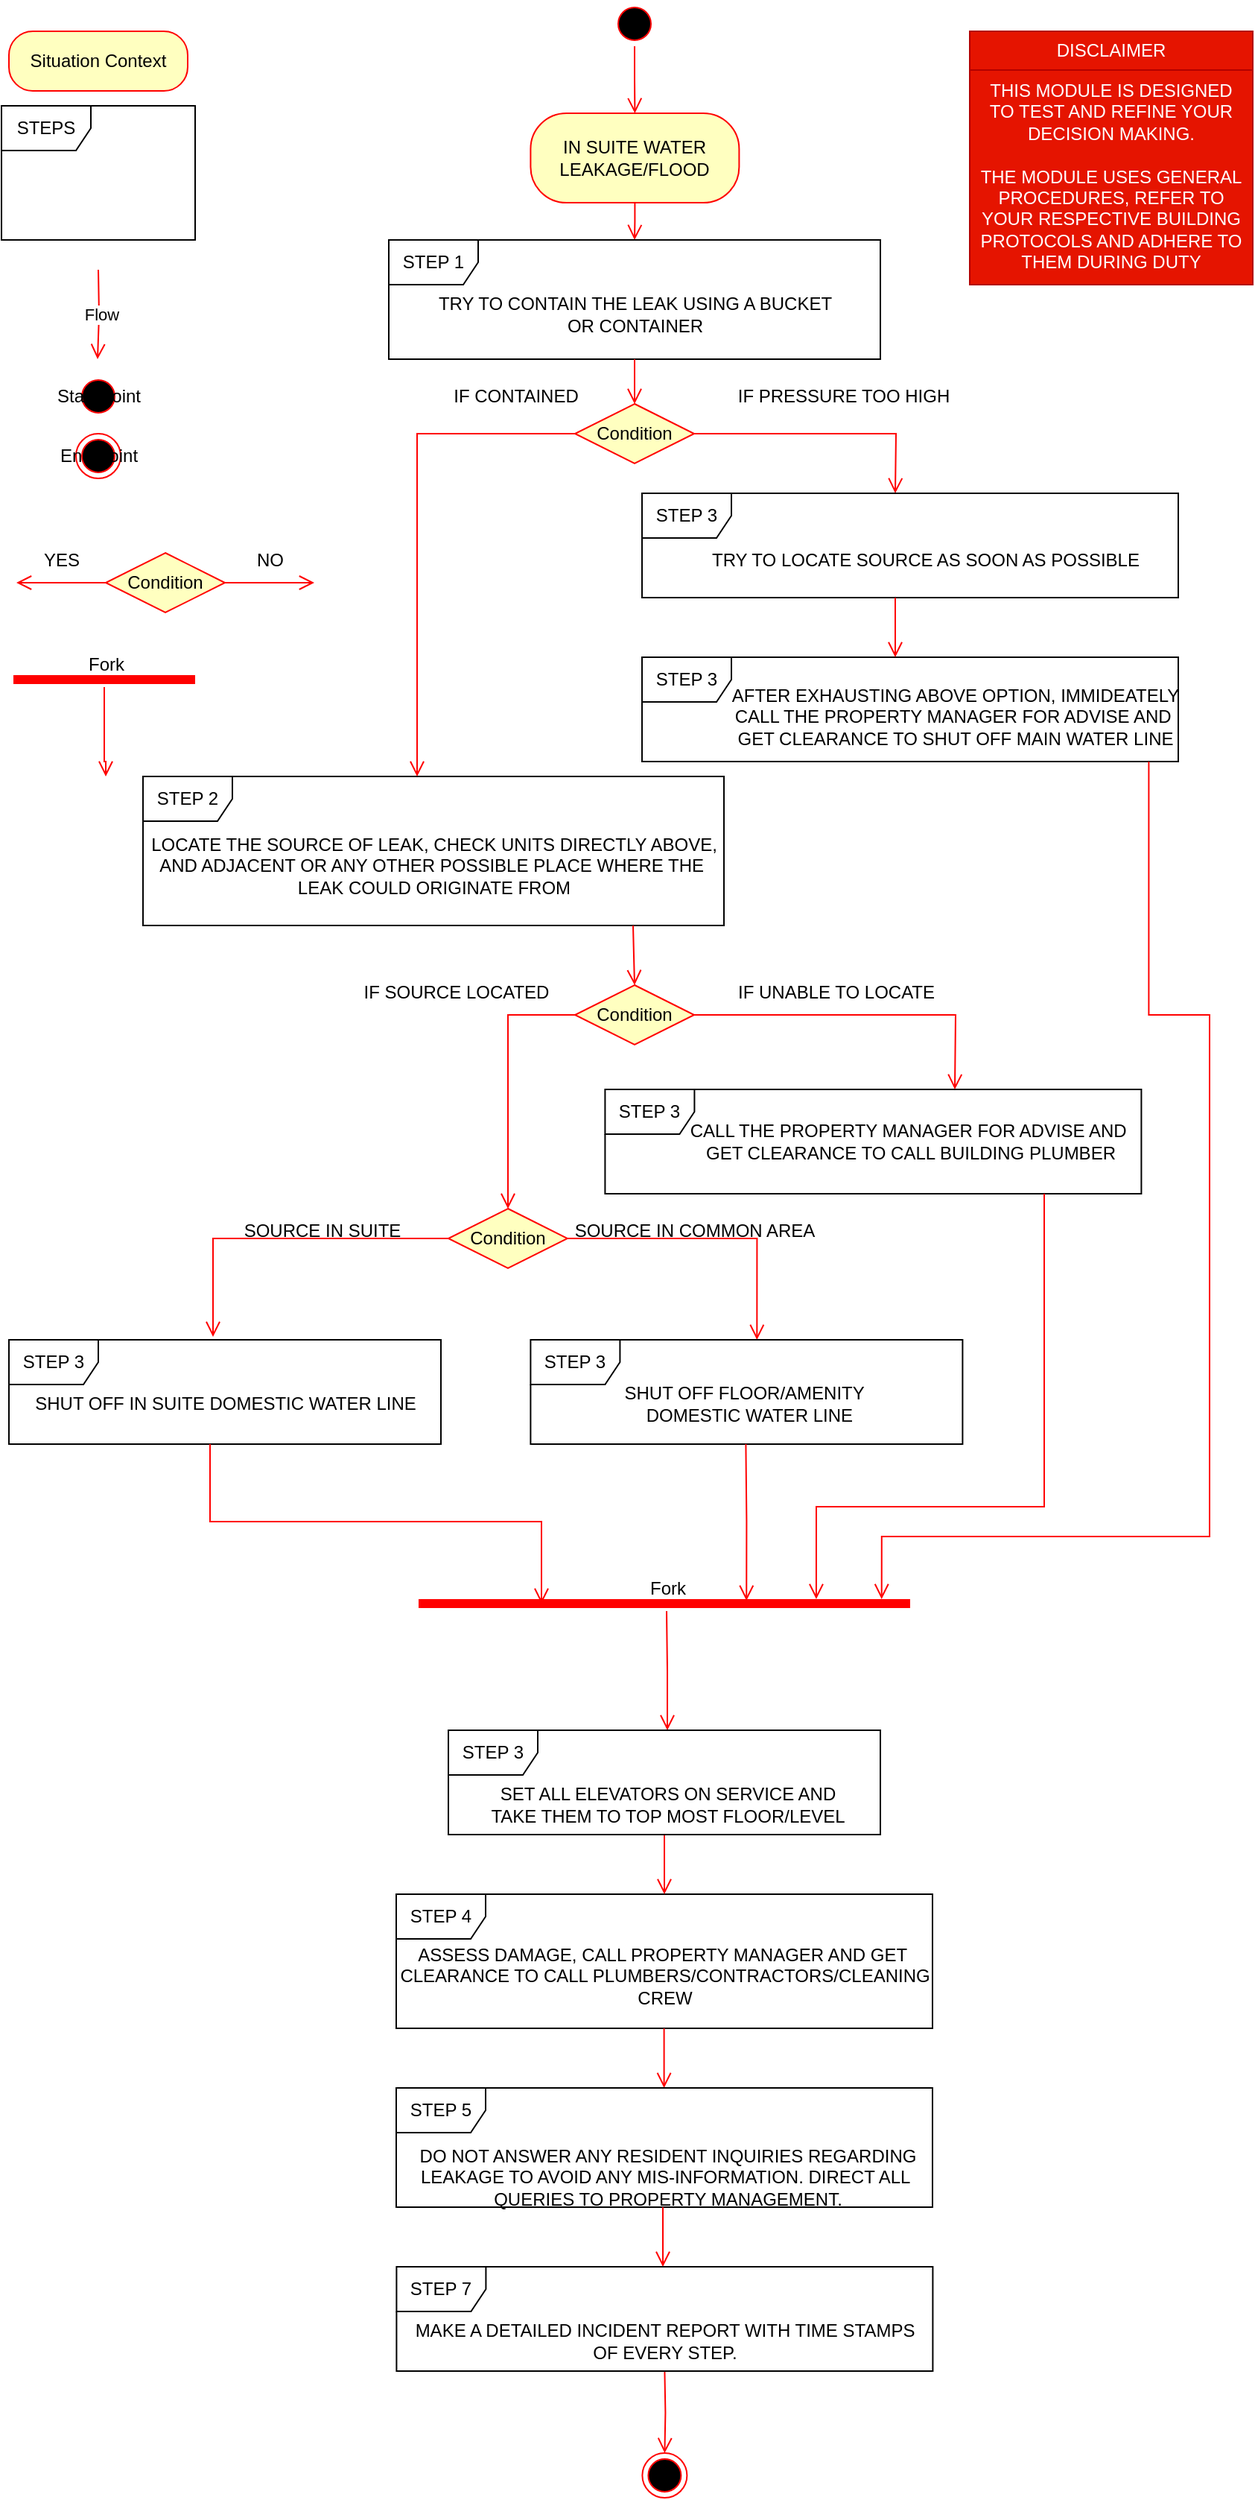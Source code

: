 <mxfile version="21.6.8" type="github">
  <diagram name="Page-1" id="MntnvInfqDqJPAGgzWce">
    <mxGraphModel dx="1434" dy="750" grid="1" gridSize="10" guides="1" tooltips="1" connect="1" arrows="1" fold="1" page="1" pageScale="1" pageWidth="850" pageHeight="1100" math="0" shadow="0">
      <root>
        <mxCell id="0" />
        <mxCell id="1" parent="0" />
        <mxCell id="Hb2y50PpNC_Va4AJWBu2-1" value="" style="ellipse;html=1;shape=startState;fillColor=#000000;strokeColor=#ff0000;" vertex="1" parent="1">
          <mxGeometry x="410" width="30" height="30" as="geometry" />
        </mxCell>
        <mxCell id="Hb2y50PpNC_Va4AJWBu2-2" value="" style="edgeStyle=orthogonalEdgeStyle;html=1;verticalAlign=bottom;endArrow=open;endSize=8;strokeColor=#ff0000;rounded=0;entryX=0.5;entryY=0;entryDx=0;entryDy=0;" edge="1" parent="1" source="Hb2y50PpNC_Va4AJWBu2-1" target="Hb2y50PpNC_Va4AJWBu2-3">
          <mxGeometry relative="1" as="geometry">
            <mxPoint x="425" y="80" as="targetPoint" />
          </mxGeometry>
        </mxCell>
        <mxCell id="Hb2y50PpNC_Va4AJWBu2-3" value="IN SUITE WATER LEAKAGE/FLOOD" style="rounded=1;whiteSpace=wrap;html=1;arcSize=40;fontColor=#000000;fillColor=#ffffc0;strokeColor=#ff0000;" vertex="1" parent="1">
          <mxGeometry x="355.2" y="75" width="140" height="60" as="geometry" />
        </mxCell>
        <mxCell id="Hb2y50PpNC_Va4AJWBu2-4" value="" style="edgeStyle=orthogonalEdgeStyle;html=1;verticalAlign=bottom;endArrow=open;endSize=8;strokeColor=#ff0000;rounded=0;" edge="1" parent="1" source="Hb2y50PpNC_Va4AJWBu2-3">
          <mxGeometry relative="1" as="geometry">
            <mxPoint x="425" y="160" as="targetPoint" />
          </mxGeometry>
        </mxCell>
        <mxCell id="Hb2y50PpNC_Va4AJWBu2-5" value="Situation Context" style="rounded=1;whiteSpace=wrap;html=1;arcSize=40;fontColor=#000000;fillColor=#ffffc0;strokeColor=#ff0000;" vertex="1" parent="1">
          <mxGeometry x="5" y="20" width="120" height="40" as="geometry" />
        </mxCell>
        <mxCell id="Hb2y50PpNC_Va4AJWBu2-6" value="" style="edgeStyle=orthogonalEdgeStyle;html=1;verticalAlign=bottom;endArrow=open;endSize=8;strokeColor=#ff0000;rounded=0;" edge="1" parent="1">
          <mxGeometry relative="1" as="geometry">
            <mxPoint x="64.5" y="240" as="targetPoint" />
            <mxPoint x="65" y="180" as="sourcePoint" />
          </mxGeometry>
        </mxCell>
        <mxCell id="Hb2y50PpNC_Va4AJWBu2-7" value="Flow" style="edgeLabel;html=1;align=center;verticalAlign=middle;resizable=0;points=[];" vertex="1" connectable="0" parent="Hb2y50PpNC_Va4AJWBu2-6">
          <mxGeometry x="-0.333" y="3" relative="1" as="geometry">
            <mxPoint x="-2" y="10" as="offset" />
          </mxGeometry>
        </mxCell>
        <mxCell id="Hb2y50PpNC_Va4AJWBu2-8" value="Start Point" style="ellipse;html=1;shape=startState;fillColor=#000000;strokeColor=#ff0000;" vertex="1" parent="1">
          <mxGeometry x="50" y="250" width="30" height="30" as="geometry" />
        </mxCell>
        <mxCell id="Hb2y50PpNC_Va4AJWBu2-9" value="End Point" style="ellipse;html=1;shape=endState;fillColor=#000000;strokeColor=#ff0000;" vertex="1" parent="1">
          <mxGeometry x="50" y="290" width="30" height="30" as="geometry" />
        </mxCell>
        <mxCell id="Hb2y50PpNC_Va4AJWBu2-10" value="STEPS" style="shape=umlFrame;whiteSpace=wrap;html=1;pointerEvents=0;" vertex="1" parent="1">
          <mxGeometry y="70" width="130" height="90" as="geometry" />
        </mxCell>
        <mxCell id="Hb2y50PpNC_Va4AJWBu2-11" value="STEP 1" style="shape=umlFrame;whiteSpace=wrap;html=1;pointerEvents=0;" vertex="1" parent="1">
          <mxGeometry x="260" y="160" width="330" height="80" as="geometry" />
        </mxCell>
        <mxCell id="Hb2y50PpNC_Va4AJWBu2-12" value="TRY TO CONTAIN THE LEAK USING A BUCKET &lt;br&gt;OR CONTAINER" style="text;html=1;align=center;verticalAlign=middle;resizable=0;points=[];autosize=1;strokeColor=none;fillColor=none;" vertex="1" parent="1">
          <mxGeometry x="280" y="190" width="290" height="40" as="geometry" />
        </mxCell>
        <mxCell id="Hb2y50PpNC_Va4AJWBu2-13" value="STEP 2" style="shape=umlFrame;whiteSpace=wrap;html=1;pointerEvents=0;" vertex="1" parent="1">
          <mxGeometry x="95" y="520" width="390" height="100" as="geometry" />
        </mxCell>
        <mxCell id="Hb2y50PpNC_Va4AJWBu2-14" value="LOCATE THE SOURCE OF LEAK, CHECK UNITS DIRECTLY ABOVE,&lt;br&gt;AND ADJACENT OR ANY OTHER POSSIBLE PLACE WHERE THE&amp;nbsp;&lt;br&gt;LEAK COULD ORIGINATE FROM" style="text;html=1;align=center;verticalAlign=middle;resizable=0;points=[];autosize=1;strokeColor=none;fillColor=none;" vertex="1" parent="1">
          <mxGeometry x="90.2" y="550" width="400" height="60" as="geometry" />
        </mxCell>
        <mxCell id="Hb2y50PpNC_Va4AJWBu2-15" value="" style="edgeStyle=orthogonalEdgeStyle;html=1;verticalAlign=bottom;endArrow=open;endSize=8;strokeColor=#ff0000;rounded=0;" edge="1" parent="1">
          <mxGeometry relative="1" as="geometry">
            <mxPoint x="425" y="270" as="targetPoint" />
            <mxPoint x="425" y="240" as="sourcePoint" />
          </mxGeometry>
        </mxCell>
        <mxCell id="Hb2y50PpNC_Va4AJWBu2-16" value="STEP 3" style="shape=umlFrame;whiteSpace=wrap;html=1;pointerEvents=0;" vertex="1" parent="1">
          <mxGeometry x="405.2" y="730" width="360" height="70" as="geometry" />
        </mxCell>
        <mxCell id="Hb2y50PpNC_Va4AJWBu2-17" value="CALL THE PROPERTY MANAGER FOR ADVISE AND&amp;nbsp;&lt;br&gt;GET CLEARANCE TO CALL BUILDING PLUMBER" style="text;html=1;align=center;verticalAlign=middle;resizable=0;points=[];autosize=1;strokeColor=none;fillColor=none;" vertex="1" parent="1">
          <mxGeometry x="450.2" y="745" width="320" height="40" as="geometry" />
        </mxCell>
        <mxCell id="Hb2y50PpNC_Va4AJWBu2-18" value="" style="edgeStyle=orthogonalEdgeStyle;html=1;verticalAlign=bottom;endArrow=open;endSize=8;strokeColor=#ff0000;rounded=0;entryX=0.5;entryY=0;entryDx=0;entryDy=0;" edge="1" parent="1" target="Hb2y50PpNC_Va4AJWBu2-43">
          <mxGeometry relative="1" as="geometry">
            <mxPoint x="424" y="660" as="targetPoint" />
            <mxPoint x="424" y="620" as="sourcePoint" />
          </mxGeometry>
        </mxCell>
        <mxCell id="Hb2y50PpNC_Va4AJWBu2-19" value="STEP 4" style="shape=umlFrame;whiteSpace=wrap;html=1;pointerEvents=0;" vertex="1" parent="1">
          <mxGeometry x="265" y="1270" width="360" height="90" as="geometry" />
        </mxCell>
        <mxCell id="Hb2y50PpNC_Va4AJWBu2-20" value="ASSESS DAMAGE, CALL PROPERTY MANAGER AND GET&amp;nbsp;&lt;br&gt;CLEARANCE TO CALL PLUMBERS/CONTRACTORS/CLEANING&lt;br&gt;CREW" style="text;html=1;align=center;verticalAlign=middle;resizable=0;points=[];autosize=1;strokeColor=none;fillColor=none;" vertex="1" parent="1">
          <mxGeometry x="255.2" y="1295" width="380" height="60" as="geometry" />
        </mxCell>
        <mxCell id="Hb2y50PpNC_Va4AJWBu2-21" value="" style="edgeStyle=orthogonalEdgeStyle;html=1;verticalAlign=bottom;endArrow=open;endSize=8;strokeColor=#ff0000;rounded=0;" edge="1" parent="1">
          <mxGeometry relative="1" as="geometry">
            <mxPoint x="444.8" y="1400" as="targetPoint" />
            <mxPoint x="444.8" y="1360" as="sourcePoint" />
          </mxGeometry>
        </mxCell>
        <mxCell id="Hb2y50PpNC_Va4AJWBu2-22" value="DISCLAIMER" style="swimlane;fontStyle=0;childLayout=stackLayout;horizontal=1;startSize=26;fillColor=#e51400;horizontalStack=0;resizeParent=1;resizeParentMax=0;resizeLast=0;collapsible=1;marginBottom=0;whiteSpace=wrap;html=1;fontColor=#ffffff;strokeColor=#B20000;" vertex="1" parent="1">
          <mxGeometry x="650" y="20" width="190" height="170" as="geometry" />
        </mxCell>
        <mxCell id="Hb2y50PpNC_Va4AJWBu2-23" value="THIS MODULE IS DESIGNED TO TEST AND REFINE YOUR DECISION MAKING. &lt;br&gt;&lt;br&gt;THE MODULE USES GENERAL PROCEDURES, REFER TO YOUR RESPECTIVE BUILDING PROTOCOLS AND ADHERE TO THEM DURING DUTY" style="text;strokeColor=#B20000;fillColor=#e51400;align=center;verticalAlign=top;spacingLeft=4;spacingRight=4;overflow=hidden;rotatable=0;points=[[0,0.5],[1,0.5]];portConstraint=eastwest;whiteSpace=wrap;html=1;fontColor=#ffffff;" vertex="1" parent="Hb2y50PpNC_Va4AJWBu2-22">
          <mxGeometry y="26" width="190" height="144" as="geometry" />
        </mxCell>
        <mxCell id="Hb2y50PpNC_Va4AJWBu2-24" value="" style="edgeStyle=orthogonalEdgeStyle;html=1;verticalAlign=bottom;endArrow=open;endSize=8;strokeColor=#ff0000;rounded=0;" edge="1" parent="1">
          <mxGeometry relative="1" as="geometry">
            <mxPoint x="445" y="1270" as="targetPoint" />
            <mxPoint x="445" y="1230" as="sourcePoint" />
          </mxGeometry>
        </mxCell>
        <mxCell id="Hb2y50PpNC_Va4AJWBu2-25" value="" style="shape=line;html=1;strokeWidth=6;strokeColor=#ff0000;" vertex="1" parent="1">
          <mxGeometry x="8" y="450" width="122" height="10" as="geometry" />
        </mxCell>
        <mxCell id="Hb2y50PpNC_Va4AJWBu2-26" value="" style="edgeStyle=orthogonalEdgeStyle;html=1;verticalAlign=bottom;endArrow=open;endSize=8;strokeColor=#ff0000;rounded=0;" edge="1" parent="1" source="Hb2y50PpNC_Va4AJWBu2-25">
          <mxGeometry relative="1" as="geometry">
            <mxPoint x="70" y="520" as="targetPoint" />
            <Array as="points">
              <mxPoint x="69" y="510" />
              <mxPoint x="70" y="510" />
            </Array>
          </mxGeometry>
        </mxCell>
        <mxCell id="Hb2y50PpNC_Va4AJWBu2-27" value="Fork" style="text;html=1;align=center;verticalAlign=middle;resizable=0;points=[];autosize=1;strokeColor=none;fillColor=none;" vertex="1" parent="1">
          <mxGeometry x="45" y="430" width="50" height="30" as="geometry" />
        </mxCell>
        <mxCell id="Hb2y50PpNC_Va4AJWBu2-28" value="DO NOT ANSWER ANY RESIDENT INQUIRIES REGARDING&lt;br&gt;LEAKAGE TO AVOID ANY MIS-INFORMATION. DIRECT ALL&amp;nbsp;&lt;br&gt;QUERIES TO PROPERTY MANAGEMENT." style="text;html=1;align=center;verticalAlign=middle;resizable=0;points=[];autosize=1;strokeColor=none;fillColor=none;" vertex="1" parent="1">
          <mxGeometry x="267" y="1430" width="360" height="60" as="geometry" />
        </mxCell>
        <mxCell id="Hb2y50PpNC_Va4AJWBu2-29" value="STEP 5" style="shape=umlFrame;whiteSpace=wrap;html=1;pointerEvents=0;" vertex="1" parent="1">
          <mxGeometry x="265" y="1400" width="360" height="80" as="geometry" />
        </mxCell>
        <mxCell id="Hb2y50PpNC_Va4AJWBu2-32" value="" style="edgeStyle=orthogonalEdgeStyle;html=1;verticalAlign=bottom;endArrow=open;endSize=8;strokeColor=#ff0000;rounded=0;" edge="1" parent="1">
          <mxGeometry relative="1" as="geometry">
            <mxPoint x="444" y="1520" as="targetPoint" />
            <mxPoint x="444" y="1480" as="sourcePoint" />
          </mxGeometry>
        </mxCell>
        <mxCell id="Hb2y50PpNC_Va4AJWBu2-34" value="" style="edgeStyle=orthogonalEdgeStyle;html=1;verticalAlign=bottom;endArrow=open;endSize=8;strokeColor=#ff0000;rounded=0;" edge="1" parent="1" target="Hb2y50PpNC_Va4AJWBu2-35">
          <mxGeometry relative="1" as="geometry">
            <mxPoint x="445.2" y="1660" as="targetPoint" />
            <mxPoint x="445.2" y="1590" as="sourcePoint" />
          </mxGeometry>
        </mxCell>
        <mxCell id="Hb2y50PpNC_Va4AJWBu2-35" value="" style="ellipse;html=1;shape=endState;fillColor=#000000;strokeColor=#ff0000;" vertex="1" parent="1">
          <mxGeometry x="430.2" y="1645" width="30" height="30" as="geometry" />
        </mxCell>
        <mxCell id="Hb2y50PpNC_Va4AJWBu2-36" value="MAKE A DETAILED INCIDENT REPORT WITH TIME STAMPS &lt;br&gt;OF EVERY STEP." style="text;html=1;align=center;verticalAlign=middle;resizable=0;points=[];autosize=1;strokeColor=none;fillColor=none;" vertex="1" parent="1">
          <mxGeometry x="265.2" y="1550" width="360" height="40" as="geometry" />
        </mxCell>
        <mxCell id="Hb2y50PpNC_Va4AJWBu2-37" value="STEP 7" style="shape=umlFrame;whiteSpace=wrap;html=1;pointerEvents=0;" vertex="1" parent="1">
          <mxGeometry x="265.2" y="1520" width="360" height="70" as="geometry" />
        </mxCell>
        <mxCell id="Hb2y50PpNC_Va4AJWBu2-38" value="Condition" style="rhombus;whiteSpace=wrap;html=1;fontColor=#000000;fillColor=#ffffc0;strokeColor=#ff0000;" vertex="1" parent="1">
          <mxGeometry x="70" y="370" width="80" height="40" as="geometry" />
        </mxCell>
        <mxCell id="Hb2y50PpNC_Va4AJWBu2-39" value="" style="edgeStyle=orthogonalEdgeStyle;html=1;align=left;verticalAlign=bottom;endArrow=open;endSize=8;strokeColor=#ff0000;rounded=0;" edge="1" parent="1" source="Hb2y50PpNC_Va4AJWBu2-38">
          <mxGeometry x="-0.255" y="10" relative="1" as="geometry">
            <mxPoint x="210" y="390" as="targetPoint" />
            <mxPoint as="offset" />
          </mxGeometry>
        </mxCell>
        <mxCell id="Hb2y50PpNC_Va4AJWBu2-40" value="" style="edgeStyle=orthogonalEdgeStyle;html=1;align=left;verticalAlign=top;endArrow=open;endSize=8;strokeColor=#ff0000;rounded=0;" edge="1" parent="1">
          <mxGeometry x="0.2" y="60" relative="1" as="geometry">
            <mxPoint x="10" y="390" as="targetPoint" />
            <mxPoint x="70" y="390" as="sourcePoint" />
            <Array as="points">
              <mxPoint x="70" y="390" />
              <mxPoint x="70" y="390" />
            </Array>
            <mxPoint as="offset" />
          </mxGeometry>
        </mxCell>
        <mxCell id="Hb2y50PpNC_Va4AJWBu2-41" value="YES" style="text;html=1;align=center;verticalAlign=middle;resizable=0;points=[];autosize=1;strokeColor=none;fillColor=none;" vertex="1" parent="1">
          <mxGeometry x="15" y="360" width="50" height="30" as="geometry" />
        </mxCell>
        <mxCell id="Hb2y50PpNC_Va4AJWBu2-42" value="NO" style="text;html=1;align=center;verticalAlign=middle;resizable=0;points=[];autosize=1;strokeColor=none;fillColor=none;" vertex="1" parent="1">
          <mxGeometry x="160" y="360" width="40" height="30" as="geometry" />
        </mxCell>
        <mxCell id="Hb2y50PpNC_Va4AJWBu2-43" value="Condition" style="rhombus;whiteSpace=wrap;html=1;fontColor=#000000;fillColor=#ffffc0;strokeColor=#ff0000;" vertex="1" parent="1">
          <mxGeometry x="385" y="660" width="80" height="40" as="geometry" />
        </mxCell>
        <mxCell id="Hb2y50PpNC_Va4AJWBu2-44" value="" style="edgeStyle=orthogonalEdgeStyle;html=1;align=left;verticalAlign=bottom;endArrow=open;endSize=8;strokeColor=#ff0000;rounded=0;" edge="1" parent="1" source="Hb2y50PpNC_Va4AJWBu2-43">
          <mxGeometry x="-0.255" y="10" relative="1" as="geometry">
            <mxPoint x="640" y="730" as="targetPoint" />
            <mxPoint as="offset" />
          </mxGeometry>
        </mxCell>
        <mxCell id="Hb2y50PpNC_Va4AJWBu2-45" value="" style="edgeStyle=orthogonalEdgeStyle;html=1;align=left;verticalAlign=top;endArrow=open;endSize=8;strokeColor=#ff0000;rounded=0;entryX=0.5;entryY=0;entryDx=0;entryDy=0;" edge="1" parent="1" target="Hb2y50PpNC_Va4AJWBu2-50">
          <mxGeometry x="0.2" y="60" relative="1" as="geometry">
            <mxPoint x="240" y="810" as="targetPoint" />
            <mxPoint x="385" y="680" as="sourcePoint" />
            <Array as="points">
              <mxPoint x="340" y="680" />
            </Array>
            <mxPoint as="offset" />
          </mxGeometry>
        </mxCell>
        <mxCell id="Hb2y50PpNC_Va4AJWBu2-46" value="IF SOURCE LOCATED" style="text;html=1;align=center;verticalAlign=middle;resizable=0;points=[];autosize=1;strokeColor=none;fillColor=none;" vertex="1" parent="1">
          <mxGeometry x="230" y="650" width="150" height="30" as="geometry" />
        </mxCell>
        <mxCell id="Hb2y50PpNC_Va4AJWBu2-47" value="IF UNABLE TO LOCATE" style="text;html=1;align=center;verticalAlign=middle;resizable=0;points=[];autosize=1;strokeColor=none;fillColor=none;" vertex="1" parent="1">
          <mxGeometry x="480" y="650" width="160" height="30" as="geometry" />
        </mxCell>
        <mxCell id="Hb2y50PpNC_Va4AJWBu2-48" value="STEP 3" style="shape=umlFrame;whiteSpace=wrap;html=1;pointerEvents=0;" vertex="1" parent="1">
          <mxGeometry x="5" y="898" width="290" height="70" as="geometry" />
        </mxCell>
        <mxCell id="Hb2y50PpNC_Va4AJWBu2-50" value="Condition" style="rhombus;whiteSpace=wrap;html=1;fontColor=#000000;fillColor=#ffffc0;strokeColor=#ff0000;" vertex="1" parent="1">
          <mxGeometry x="300" y="810" width="80" height="40" as="geometry" />
        </mxCell>
        <mxCell id="Hb2y50PpNC_Va4AJWBu2-51" value="" style="edgeStyle=orthogonalEdgeStyle;html=1;align=left;verticalAlign=bottom;endArrow=open;endSize=8;strokeColor=#ff0000;rounded=0;entryX=0.524;entryY=0;entryDx=0;entryDy=0;entryPerimeter=0;" edge="1" parent="1" source="Hb2y50PpNC_Va4AJWBu2-50" target="Hb2y50PpNC_Va4AJWBu2-56">
          <mxGeometry x="-0.255" y="10" relative="1" as="geometry">
            <mxPoint x="460" y="890" as="targetPoint" />
            <mxPoint as="offset" />
            <Array as="points">
              <mxPoint x="507" y="830" />
            </Array>
          </mxGeometry>
        </mxCell>
        <mxCell id="Hb2y50PpNC_Va4AJWBu2-52" value="" style="edgeStyle=orthogonalEdgeStyle;html=1;align=left;verticalAlign=top;endArrow=open;endSize=8;strokeColor=#ff0000;rounded=0;exitX=0;exitY=0.5;exitDx=0;exitDy=0;" edge="1" parent="1" source="Hb2y50PpNC_Va4AJWBu2-50">
          <mxGeometry x="0.2" y="60" relative="1" as="geometry">
            <mxPoint x="142" y="896" as="targetPoint" />
            <mxPoint x="200" y="830" as="sourcePoint" />
            <Array as="points">
              <mxPoint x="142" y="830" />
            </Array>
            <mxPoint as="offset" />
          </mxGeometry>
        </mxCell>
        <mxCell id="Hb2y50PpNC_Va4AJWBu2-53" value="SOURCE IN SUITE" style="text;html=1;align=center;verticalAlign=middle;resizable=0;points=[];autosize=1;strokeColor=none;fillColor=none;" vertex="1" parent="1">
          <mxGeometry x="150" y="810" width="130" height="30" as="geometry" />
        </mxCell>
        <mxCell id="Hb2y50PpNC_Va4AJWBu2-54" value="&amp;nbsp; &amp;nbsp;SOURCE IN COMMON AREA" style="text;html=1;align=center;verticalAlign=middle;resizable=0;points=[];autosize=1;strokeColor=none;fillColor=none;" vertex="1" parent="1">
          <mxGeometry x="365.2" y="810" width="190" height="30" as="geometry" />
        </mxCell>
        <mxCell id="Hb2y50PpNC_Va4AJWBu2-55" value="SHUT OFF IN SUITE DOMESTIC WATER LINE" style="text;html=1;align=center;verticalAlign=middle;resizable=0;points=[];autosize=1;strokeColor=none;fillColor=none;" vertex="1" parent="1">
          <mxGeometry x="10" y="926" width="280" height="30" as="geometry" />
        </mxCell>
        <mxCell id="Hb2y50PpNC_Va4AJWBu2-56" value="STEP 3" style="shape=umlFrame;whiteSpace=wrap;html=1;pointerEvents=0;" vertex="1" parent="1">
          <mxGeometry x="355.2" y="898" width="290" height="70" as="geometry" />
        </mxCell>
        <mxCell id="Hb2y50PpNC_Va4AJWBu2-57" value="SHUT OFF FLOOR/AMENITY&amp;nbsp;&lt;br&gt;&amp;nbsp;DOMESTIC WATER LINE" style="text;html=1;align=center;verticalAlign=middle;resizable=0;points=[];autosize=1;strokeColor=none;fillColor=none;" vertex="1" parent="1">
          <mxGeometry x="405.2" y="921" width="190" height="40" as="geometry" />
        </mxCell>
        <mxCell id="Hb2y50PpNC_Va4AJWBu2-60" value="Condition" style="rhombus;whiteSpace=wrap;html=1;fontColor=#000000;fillColor=#ffffc0;strokeColor=#ff0000;" vertex="1" parent="1">
          <mxGeometry x="385" y="270" width="80" height="40" as="geometry" />
        </mxCell>
        <mxCell id="Hb2y50PpNC_Va4AJWBu2-61" value="" style="edgeStyle=orthogonalEdgeStyle;html=1;align=left;verticalAlign=bottom;endArrow=open;endSize=8;strokeColor=#ff0000;rounded=0;" edge="1" parent="1" source="Hb2y50PpNC_Va4AJWBu2-60">
          <mxGeometry x="-0.255" y="10" relative="1" as="geometry">
            <mxPoint x="600" y="330" as="targetPoint" />
            <mxPoint as="offset" />
          </mxGeometry>
        </mxCell>
        <mxCell id="Hb2y50PpNC_Va4AJWBu2-62" value="" style="edgeStyle=orthogonalEdgeStyle;html=1;align=left;verticalAlign=top;endArrow=open;endSize=8;strokeColor=#ff0000;rounded=0;" edge="1" parent="1" target="Hb2y50PpNC_Va4AJWBu2-13">
          <mxGeometry x="0.2" y="60" relative="1" as="geometry">
            <mxPoint x="280" y="480" as="targetPoint" />
            <mxPoint x="385" y="290" as="sourcePoint" />
            <Array as="points">
              <mxPoint x="279" y="290" />
            </Array>
            <mxPoint as="offset" />
          </mxGeometry>
        </mxCell>
        <mxCell id="Hb2y50PpNC_Va4AJWBu2-63" value="IF CONTAINED" style="text;html=1;align=center;verticalAlign=middle;resizable=0;points=[];autosize=1;strokeColor=none;fillColor=none;" vertex="1" parent="1">
          <mxGeometry x="290" y="250" width="110" height="30" as="geometry" />
        </mxCell>
        <mxCell id="Hb2y50PpNC_Va4AJWBu2-64" value="IF PRESSURE TOO HIGH" style="text;html=1;align=center;verticalAlign=middle;resizable=0;points=[];autosize=1;strokeColor=none;fillColor=none;" vertex="1" parent="1">
          <mxGeometry x="480" y="250" width="170" height="30" as="geometry" />
        </mxCell>
        <mxCell id="Hb2y50PpNC_Va4AJWBu2-65" value="STEP 3" style="shape=umlFrame;whiteSpace=wrap;html=1;pointerEvents=0;" vertex="1" parent="1">
          <mxGeometry x="430" y="330" width="360" height="70" as="geometry" />
        </mxCell>
        <mxCell id="Hb2y50PpNC_Va4AJWBu2-66" value="TRY TO LOCATE SOURCE AS SOON AS POSSIBLE" style="text;html=1;align=center;verticalAlign=middle;resizable=0;points=[];autosize=1;strokeColor=none;fillColor=none;" vertex="1" parent="1">
          <mxGeometry x="465" y="360" width="310" height="30" as="geometry" />
        </mxCell>
        <mxCell id="Hb2y50PpNC_Va4AJWBu2-69" value="STEP 3" style="shape=umlFrame;whiteSpace=wrap;html=1;pointerEvents=0;" vertex="1" parent="1">
          <mxGeometry x="430" y="440" width="360" height="70" as="geometry" />
        </mxCell>
        <mxCell id="Hb2y50PpNC_Va4AJWBu2-70" value="AFTER EXHAUSTING ABOVE OPTION, IMMIDEATELY&lt;br&gt;CALL THE PROPERTY MANAGER FOR ADVISE AND&amp;nbsp;&lt;br&gt;GET CLEARANCE TO SHUT OFF MAIN WATER&amp;nbsp;LINE" style="text;html=1;align=center;verticalAlign=middle;resizable=0;points=[];autosize=1;strokeColor=none;fillColor=none;" vertex="1" parent="1">
          <mxGeometry x="480" y="450" width="320" height="60" as="geometry" />
        </mxCell>
        <mxCell id="Hb2y50PpNC_Va4AJWBu2-72" value="" style="edgeStyle=orthogonalEdgeStyle;html=1;verticalAlign=bottom;endArrow=open;endSize=8;strokeColor=#ff0000;rounded=0;" edge="1" parent="1">
          <mxGeometry relative="1" as="geometry">
            <mxPoint x="600" y="440" as="targetPoint" />
            <mxPoint x="600" y="400" as="sourcePoint" />
          </mxGeometry>
        </mxCell>
        <mxCell id="Hb2y50PpNC_Va4AJWBu2-76" value="" style="shape=line;html=1;strokeWidth=6;strokeColor=#ff0000;" vertex="1" parent="1">
          <mxGeometry x="280" y="1070" width="330" height="10" as="geometry" />
        </mxCell>
        <mxCell id="Hb2y50PpNC_Va4AJWBu2-78" value="Fork" style="text;html=1;align=center;verticalAlign=middle;resizable=0;points=[];autosize=1;strokeColor=none;fillColor=none;" vertex="1" parent="1">
          <mxGeometry x="422" y="1050" width="50" height="30" as="geometry" />
        </mxCell>
        <mxCell id="Hb2y50PpNC_Va4AJWBu2-84" value="" style="edgeStyle=orthogonalEdgeStyle;html=1;verticalAlign=bottom;endArrow=open;endSize=8;strokeColor=#ff0000;rounded=0;entryX=0.25;entryY=0.5;entryDx=0;entryDy=0;entryPerimeter=0;" edge="1" parent="1" target="Hb2y50PpNC_Va4AJWBu2-76">
          <mxGeometry relative="1" as="geometry">
            <mxPoint x="140" y="1008" as="targetPoint" />
            <mxPoint x="140" y="968" as="sourcePoint" />
            <Array as="points">
              <mxPoint x="140" y="1020" />
              <mxPoint x="363" y="1020" />
            </Array>
          </mxGeometry>
        </mxCell>
        <mxCell id="Hb2y50PpNC_Va4AJWBu2-85" value="" style="edgeStyle=orthogonalEdgeStyle;html=1;verticalAlign=bottom;endArrow=open;endSize=8;strokeColor=#ff0000;rounded=0;entryX=0.667;entryY=0.3;entryDx=0;entryDy=0;entryPerimeter=0;" edge="1" parent="1" target="Hb2y50PpNC_Va4AJWBu2-76">
          <mxGeometry relative="1" as="geometry">
            <mxPoint x="499.7" y="1008" as="targetPoint" />
            <mxPoint x="499.7" y="968" as="sourcePoint" />
          </mxGeometry>
        </mxCell>
        <mxCell id="Hb2y50PpNC_Va4AJWBu2-86" value="" style="edgeStyle=orthogonalEdgeStyle;html=1;verticalAlign=bottom;endArrow=open;endSize=8;strokeColor=#ff0000;rounded=0;entryX=0.809;entryY=0.2;entryDx=0;entryDy=0;entryPerimeter=0;" edge="1" parent="1" target="Hb2y50PpNC_Va4AJWBu2-76">
          <mxGeometry relative="1" as="geometry">
            <mxPoint x="577" y="1070" as="targetPoint" />
            <mxPoint x="700" y="800" as="sourcePoint" />
            <Array as="points">
              <mxPoint x="700" y="1010" />
              <mxPoint x="547" y="1010" />
            </Array>
          </mxGeometry>
        </mxCell>
        <mxCell id="Hb2y50PpNC_Va4AJWBu2-87" value="" style="edgeStyle=orthogonalEdgeStyle;html=1;verticalAlign=bottom;endArrow=open;endSize=8;strokeColor=#ff0000;rounded=0;" edge="1" parent="1">
          <mxGeometry relative="1" as="geometry">
            <mxPoint x="447" y="1160" as="targetPoint" />
            <mxPoint x="446.5" y="1080" as="sourcePoint" />
          </mxGeometry>
        </mxCell>
        <mxCell id="Hb2y50PpNC_Va4AJWBu2-88" value="STEP 3" style="shape=umlFrame;whiteSpace=wrap;html=1;pointerEvents=0;" vertex="1" parent="1">
          <mxGeometry x="300" y="1160" width="290" height="70" as="geometry" />
        </mxCell>
        <mxCell id="Hb2y50PpNC_Va4AJWBu2-89" value="SET ALL ELEVATORS ON SERVICE AND&lt;br&gt;TAKE THEM TO TOP MOST FLOOR/LEVEL" style="text;html=1;align=center;verticalAlign=middle;resizable=0;points=[];autosize=1;strokeColor=none;fillColor=none;" vertex="1" parent="1">
          <mxGeometry x="317" y="1190" width="260" height="40" as="geometry" />
        </mxCell>
        <mxCell id="Hb2y50PpNC_Va4AJWBu2-90" value="" style="edgeStyle=orthogonalEdgeStyle;html=1;verticalAlign=bottom;endArrow=open;endSize=8;strokeColor=#ff0000;rounded=0;entryX=0.942;entryY=0.2;entryDx=0;entryDy=0;entryPerimeter=0;" edge="1" parent="1" target="Hb2y50PpNC_Va4AJWBu2-76">
          <mxGeometry relative="1" as="geometry">
            <mxPoint x="610" y="1040" as="targetPoint" />
            <mxPoint x="770.2" y="510" as="sourcePoint" />
            <Array as="points">
              <mxPoint x="770" y="680" />
              <mxPoint x="811" y="680" />
              <mxPoint x="811" y="1030" />
              <mxPoint x="591" y="1030" />
            </Array>
          </mxGeometry>
        </mxCell>
      </root>
    </mxGraphModel>
  </diagram>
</mxfile>
